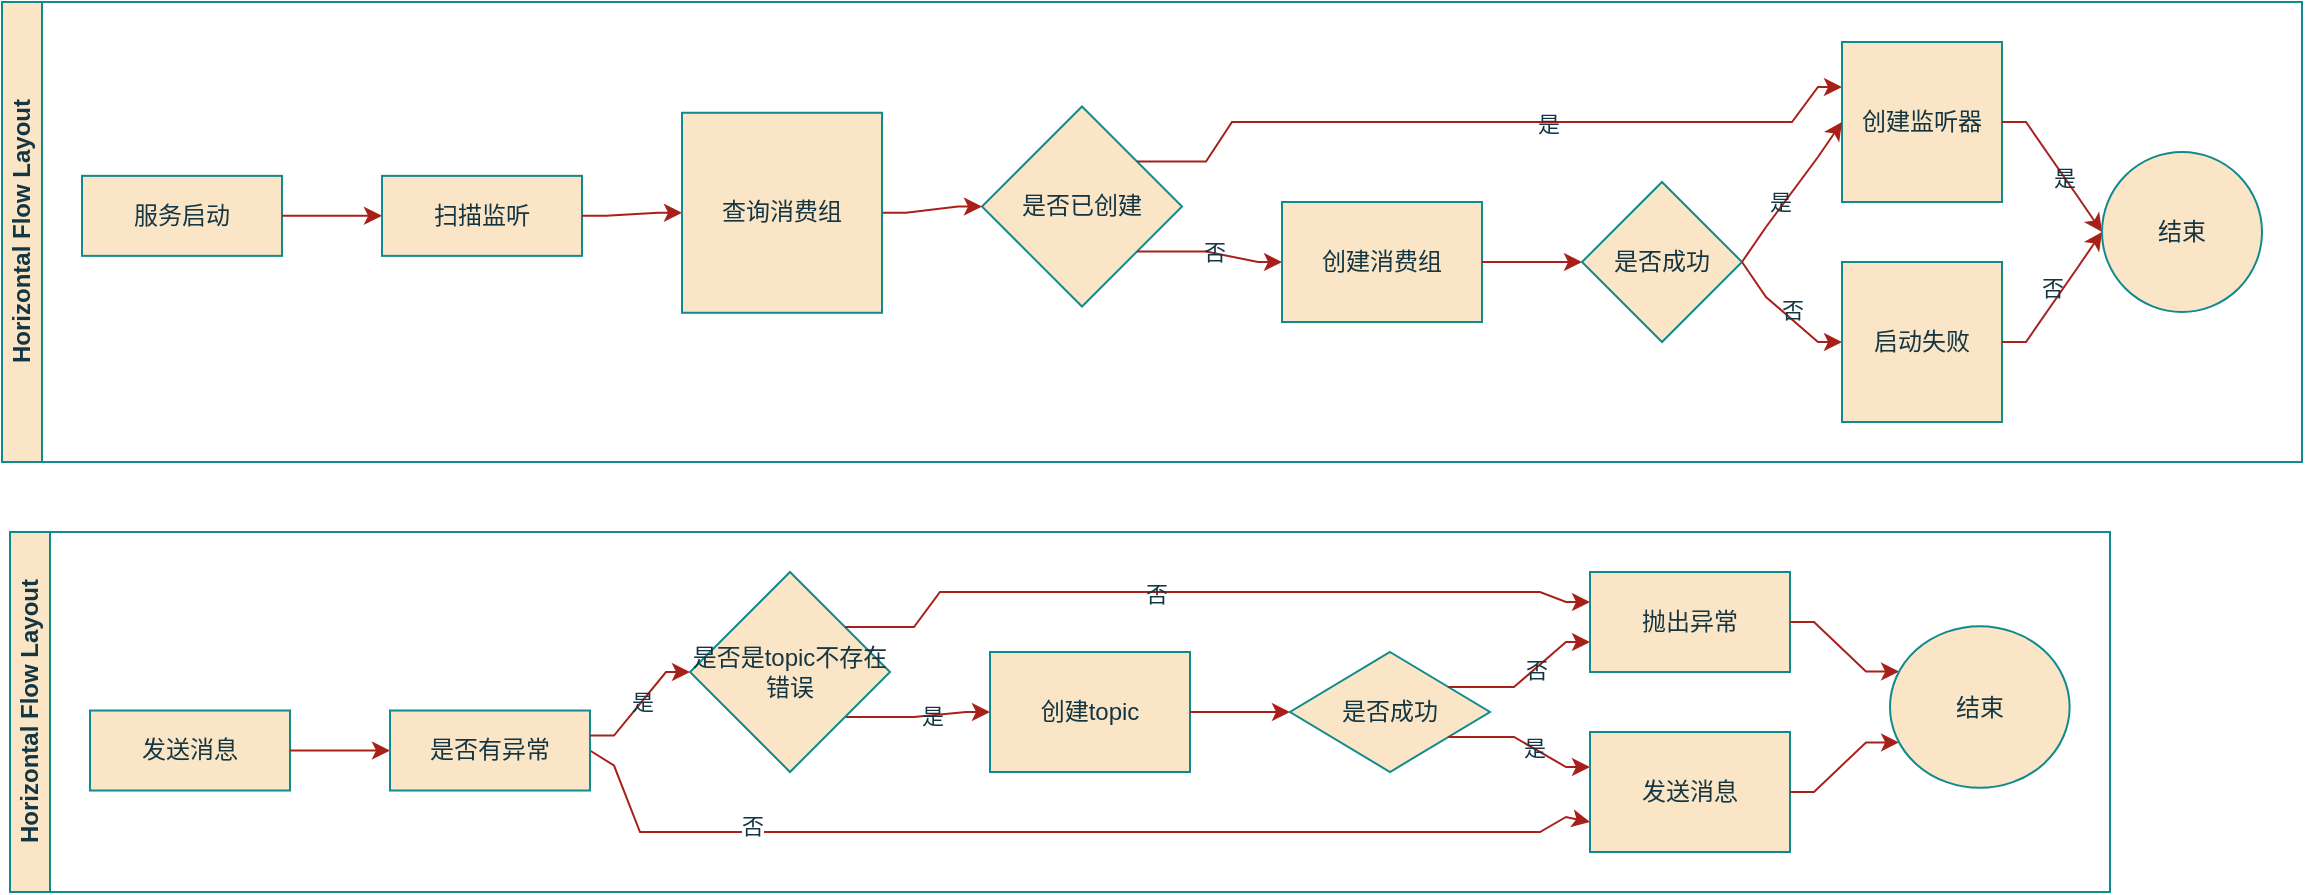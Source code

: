 <mxfile version="22.1.3" type="github">
  <diagram name="第 1 页" id="OHvzYQvvOX94lxVfNjPB">
    <mxGraphModel dx="954" dy="585" grid="1" gridSize="10" guides="1" tooltips="1" connect="1" arrows="1" fold="1" page="1" pageScale="1" pageWidth="827" pageHeight="1169" math="0" shadow="0">
      <root>
        <mxCell id="0" />
        <mxCell id="1" parent="0" />
        <mxCell id="VYQc9DKy9v42-T7aidAJ-22" value="Horizontal Flow Layout" style="swimlane;html=1;startSize=20;horizontal=0;childLayout=flowLayout;flowOrientation=west;resizable=0;interRankCellSpacing=50;containerType=tree;fontSize=12;labelBackgroundColor=none;fillColor=#FAE5C7;strokeColor=#0F8B8D;fontColor=#143642;" vertex="1" parent="1">
          <mxGeometry x="30" y="335" width="1150" height="230" as="geometry" />
        </mxCell>
        <mxCell id="VYQc9DKy9v42-T7aidAJ-23" value="服务启动" style="whiteSpace=wrap;html=1;labelBackgroundColor=none;fillColor=#FAE5C7;strokeColor=#0F8B8D;fontColor=#143642;" vertex="1" parent="VYQc9DKy9v42-T7aidAJ-22">
          <mxGeometry x="40" y="86.931" width="100" height="40" as="geometry" />
        </mxCell>
        <mxCell id="VYQc9DKy9v42-T7aidAJ-56" value="" style="edgeStyle=orthogonalEdgeStyle;rounded=0;orthogonalLoop=1;jettySize=auto;html=1;noEdgeStyle=1;orthogonal=1;labelBackgroundColor=none;fontColor=default;strokeColor=#A8201A;" edge="1" source="VYQc9DKy9v42-T7aidAJ-23" target="VYQc9DKy9v42-T7aidAJ-57" parent="VYQc9DKy9v42-T7aidAJ-22">
          <mxGeometry relative="1" as="geometry">
            <Array as="points">
              <mxPoint x="152" y="106.931" />
              <mxPoint x="178" y="106.931" />
            </Array>
          </mxGeometry>
        </mxCell>
        <mxCell id="VYQc9DKy9v42-T7aidAJ-57" value="扫描监听" style="whiteSpace=wrap;html=1;labelBackgroundColor=none;fillColor=#FAE5C7;strokeColor=#0F8B8D;fontColor=#143642;" vertex="1" parent="VYQc9DKy9v42-T7aidAJ-22">
          <mxGeometry x="190" y="86.931" width="100" height="40" as="geometry" />
        </mxCell>
        <mxCell id="VYQc9DKy9v42-T7aidAJ-58" value="" style="edgeStyle=orthogonalEdgeStyle;rounded=0;orthogonalLoop=1;jettySize=auto;html=1;noEdgeStyle=1;orthogonal=1;labelBackgroundColor=none;fontColor=default;strokeColor=#A8201A;" edge="1" target="VYQc9DKy9v42-T7aidAJ-64" source="VYQc9DKy9v42-T7aidAJ-57" parent="VYQc9DKy9v42-T7aidAJ-22">
          <mxGeometry relative="1" as="geometry">
            <mxPoint x="3440" y="2245.926" as="sourcePoint" />
            <Array as="points">
              <mxPoint x="302" y="106.931" />
              <mxPoint x="328" y="105.373" />
            </Array>
          </mxGeometry>
        </mxCell>
        <mxCell id="VYQc9DKy9v42-T7aidAJ-59" value="是否已创建" style="whiteSpace=wrap;html=1;shape=rhombus;perimeter=rhombusPerimeter;labelBackgroundColor=none;fillColor=#FAE5C7;strokeColor=#0F8B8D;fontColor=#143642;" vertex="1" parent="VYQc9DKy9v42-T7aidAJ-22">
          <mxGeometry x="490" y="52.257" width="100" height="100" as="geometry" />
        </mxCell>
        <mxCell id="VYQc9DKy9v42-T7aidAJ-60" value="" style="edgeStyle=orthogonalEdgeStyle;rounded=0;orthogonalLoop=1;jettySize=auto;html=1;noEdgeStyle=1;orthogonal=1;labelBackgroundColor=none;fontColor=default;strokeColor=#A8201A;" edge="1" target="VYQc9DKy9v42-T7aidAJ-61" source="VYQc9DKy9v42-T7aidAJ-59" parent="VYQc9DKy9v42-T7aidAJ-22">
          <mxGeometry relative="1" as="geometry">
            <mxPoint x="3490" y="2155.926" as="sourcePoint" />
            <Array as="points">
              <mxPoint x="602" y="79.757" />
              <mxPoint x="615" y="60" />
              <mxPoint x="765" y="60" />
              <mxPoint x="765" y="60" />
              <mxPoint x="895" y="60" />
              <mxPoint x="908" y="42.5" />
            </Array>
          </mxGeometry>
        </mxCell>
        <mxCell id="VYQc9DKy9v42-T7aidAJ-65" value="是" style="edgeLabel;html=1;align=center;verticalAlign=middle;resizable=0;points=[];labelBackgroundColor=none;fontColor=#143642;" vertex="1" connectable="0" parent="VYQc9DKy9v42-T7aidAJ-60">
          <mxGeometry x="0.16" y="-1" relative="1" as="geometry">
            <mxPoint as="offset" />
          </mxGeometry>
        </mxCell>
        <mxCell id="VYQc9DKy9v42-T7aidAJ-61" value="创建监听器" style="whiteSpace=wrap;html=1;shape=label;rounded=0;labelBackgroundColor=none;fillColor=#FAE5C7;strokeColor=#0F8B8D;fontColor=#143642;" vertex="1" parent="VYQc9DKy9v42-T7aidAJ-22">
          <mxGeometry x="920" y="20" width="80" height="80" as="geometry" />
        </mxCell>
        <mxCell id="VYQc9DKy9v42-T7aidAJ-63" value="" style="edgeStyle=orthogonalEdgeStyle;rounded=0;orthogonalLoop=1;jettySize=auto;html=1;noEdgeStyle=1;orthogonal=1;labelBackgroundColor=none;fontColor=default;strokeColor=#A8201A;" edge="1" target="VYQc9DKy9v42-T7aidAJ-59" source="VYQc9DKy9v42-T7aidAJ-64" parent="VYQc9DKy9v42-T7aidAJ-22">
          <mxGeometry relative="1" as="geometry">
            <mxPoint x="3190" y="2075.926" as="sourcePoint" />
            <Array as="points">
              <mxPoint x="452" y="105.373" />
              <mxPoint x="478" y="102.257" />
            </Array>
          </mxGeometry>
        </mxCell>
        <mxCell id="VYQc9DKy9v42-T7aidAJ-64" value="查询消费组" style="whiteSpace=wrap;html=1;shape=label;rounded=0;labelBackgroundColor=none;fillColor=#FAE5C7;strokeColor=#0F8B8D;fontColor=#143642;" vertex="1" parent="VYQc9DKy9v42-T7aidAJ-22">
          <mxGeometry x="340" y="55.373" width="100" height="100" as="geometry" />
        </mxCell>
        <mxCell id="VYQc9DKy9v42-T7aidAJ-68" value="" style="edgeStyle=orthogonalEdgeStyle;rounded=0;orthogonalLoop=1;jettySize=auto;html=1;noEdgeStyle=1;orthogonal=1;labelBackgroundColor=none;fontColor=default;strokeColor=#A8201A;" edge="1" target="VYQc9DKy9v42-T7aidAJ-69" source="VYQc9DKy9v42-T7aidAJ-59" parent="VYQc9DKy9v42-T7aidAJ-22">
          <mxGeometry relative="1" as="geometry">
            <mxPoint x="3020" y="1915.926" as="sourcePoint" />
            <Array as="points">
              <mxPoint x="602" y="124.757" />
              <mxPoint x="628" y="130" />
            </Array>
          </mxGeometry>
        </mxCell>
        <mxCell id="VYQc9DKy9v42-T7aidAJ-71" value="否" style="edgeLabel;html=1;align=center;verticalAlign=middle;resizable=0;points=[];labelBackgroundColor=none;fontColor=#143642;" vertex="1" connectable="0" parent="VYQc9DKy9v42-T7aidAJ-68">
          <mxGeometry x="0.038" y="1" relative="1" as="geometry">
            <mxPoint as="offset" />
          </mxGeometry>
        </mxCell>
        <mxCell id="VYQc9DKy9v42-T7aidAJ-70" style="edgeStyle=orthogonalEdgeStyle;rounded=0;orthogonalLoop=1;jettySize=auto;html=1;exitX=1;exitY=0.5;exitDx=0;exitDy=0;entryX=0;entryY=0.5;entryDx=0;entryDy=0;noEdgeStyle=1;orthogonal=1;labelBackgroundColor=none;fontColor=default;strokeColor=#A8201A;" edge="1" parent="VYQc9DKy9v42-T7aidAJ-22" source="VYQc9DKy9v42-T7aidAJ-129" target="VYQc9DKy9v42-T7aidAJ-61">
          <mxGeometry relative="1" as="geometry">
            <Array as="points">
              <mxPoint x="882" y="112.5" />
              <mxPoint x="908" y="77.5" />
            </Array>
          </mxGeometry>
        </mxCell>
        <mxCell id="VYQc9DKy9v42-T7aidAJ-131" value="是" style="edgeLabel;html=1;align=center;verticalAlign=middle;resizable=0;points=[];labelBackgroundColor=none;fontColor=#143642;" vertex="1" connectable="0" parent="VYQc9DKy9v42-T7aidAJ-70">
          <mxGeometry x="-0.195" y="3" relative="1" as="geometry">
            <mxPoint x="1" as="offset" />
          </mxGeometry>
        </mxCell>
        <mxCell id="VYQc9DKy9v42-T7aidAJ-69" value="创建消费组" style="whiteSpace=wrap;html=1;shape=label;rounded=0;labelBackgroundColor=none;fillColor=#FAE5C7;strokeColor=#0F8B8D;fontColor=#143642;" vertex="1" parent="VYQc9DKy9v42-T7aidAJ-22">
          <mxGeometry x="640" y="100" width="100" height="60" as="geometry" />
        </mxCell>
        <mxCell id="VYQc9DKy9v42-T7aidAJ-128" value="" style="edgeStyle=orthogonalEdgeStyle;rounded=0;orthogonalLoop=1;jettySize=auto;html=1;exitX=1;exitY=0.5;exitDx=0;exitDy=0;entryX=0;entryY=0.5;entryDx=0;entryDy=0;noEdgeStyle=1;orthogonal=1;labelBackgroundColor=none;fontColor=default;strokeColor=#A8201A;" edge="1" parent="VYQc9DKy9v42-T7aidAJ-22" source="VYQc9DKy9v42-T7aidAJ-69" target="VYQc9DKy9v42-T7aidAJ-129">
          <mxGeometry relative="1" as="geometry">
            <mxPoint x="2294" y="1297.778" as="sourcePoint" />
            <mxPoint x="2344" y="1267.778" as="targetPoint" />
            <Array as="points">
              <mxPoint x="752" y="130" />
              <mxPoint x="778" y="130" />
            </Array>
          </mxGeometry>
        </mxCell>
        <mxCell id="VYQc9DKy9v42-T7aidAJ-129" value="是否成功" style="rhombus;whiteSpace=wrap;html=1;labelBackgroundColor=none;fillColor=#FAE5C7;strokeColor=#0F8B8D;fontColor=#143642;" vertex="1" parent="VYQc9DKy9v42-T7aidAJ-22">
          <mxGeometry x="790" y="90" width="80" height="80" as="geometry" />
        </mxCell>
        <mxCell id="VYQc9DKy9v42-T7aidAJ-132" value="" style="edgeStyle=orthogonalEdgeStyle;rounded=0;orthogonalLoop=1;jettySize=auto;html=1;noEdgeStyle=1;orthogonal=1;labelBackgroundColor=none;fontColor=default;strokeColor=#A8201A;entryX=0;entryY=0.5;entryDx=0;entryDy=0;" edge="1" target="VYQc9DKy9v42-T7aidAJ-140" source="VYQc9DKy9v42-T7aidAJ-61" parent="VYQc9DKy9v42-T7aidAJ-22">
          <mxGeometry relative="1" as="geometry">
            <mxPoint x="1882" y="1057.778" as="sourcePoint" />
            <Array as="points">
              <mxPoint x="1012" y="60" />
              <mxPoint x="1038" y="97.5" />
            </Array>
          </mxGeometry>
        </mxCell>
        <mxCell id="VYQc9DKy9v42-T7aidAJ-133" value="是" style="edgeLabel;html=1;align=center;verticalAlign=middle;resizable=0;points=[];labelBackgroundColor=none;fontColor=#143642;" vertex="1" connectable="0" parent="VYQc9DKy9v42-T7aidAJ-132">
          <mxGeometry x="0.16" y="-1" relative="1" as="geometry">
            <mxPoint as="offset" />
          </mxGeometry>
        </mxCell>
        <mxCell id="VYQc9DKy9v42-T7aidAJ-135" value="" style="edgeStyle=orthogonalEdgeStyle;rounded=0;orthogonalLoop=1;jettySize=auto;html=1;exitX=1;exitY=0.5;exitDx=0;exitDy=0;entryX=0;entryY=0.5;entryDx=0;entryDy=0;noEdgeStyle=1;orthogonal=1;labelBackgroundColor=none;fontColor=default;strokeColor=#A8201A;" edge="1" target="VYQc9DKy9v42-T7aidAJ-136" source="VYQc9DKy9v42-T7aidAJ-129" parent="VYQc9DKy9v42-T7aidAJ-22">
          <mxGeometry relative="1" as="geometry">
            <mxPoint x="1934" y="1004" as="sourcePoint" />
            <mxPoint x="2378" y="1587.778" as="targetPoint" />
            <Array as="points">
              <mxPoint x="882" y="147.5" />
              <mxPoint x="908" y="170" />
            </Array>
          </mxGeometry>
        </mxCell>
        <mxCell id="VYQc9DKy9v42-T7aidAJ-137" value="否" style="edgeLabel;html=1;align=center;verticalAlign=middle;resizable=0;points=[];labelBackgroundColor=none;fontColor=#143642;" vertex="1" connectable="0" parent="VYQc9DKy9v42-T7aidAJ-135">
          <mxGeometry x="0.069" y="4" relative="1" as="geometry">
            <mxPoint x="-1" as="offset" />
          </mxGeometry>
        </mxCell>
        <mxCell id="VYQc9DKy9v42-T7aidAJ-136" value="启动失败" style="whiteSpace=wrap;html=1;rounded=0;labelBackgroundColor=none;fillColor=#FAE5C7;strokeColor=#0F8B8D;fontColor=#143642;" vertex="1" parent="VYQc9DKy9v42-T7aidAJ-22">
          <mxGeometry x="920" y="130" width="80" height="80" as="geometry" />
        </mxCell>
        <mxCell id="VYQc9DKy9v42-T7aidAJ-138" value="" style="edgeStyle=orthogonalEdgeStyle;rounded=0;orthogonalLoop=1;jettySize=auto;html=1;exitX=1;exitY=0.5;exitDx=0;exitDy=0;entryX=0;entryY=0.5;entryDx=0;entryDy=0;noEdgeStyle=1;orthogonal=1;labelBackgroundColor=none;fontColor=default;strokeColor=#A8201A;" edge="1" target="VYQc9DKy9v42-T7aidAJ-140" source="VYQc9DKy9v42-T7aidAJ-136" parent="VYQc9DKy9v42-T7aidAJ-22">
          <mxGeometry relative="1" as="geometry">
            <mxPoint x="1864" y="940" as="sourcePoint" />
            <mxPoint x="2412" y="1907.778" as="targetPoint" />
            <Array as="points">
              <mxPoint x="1012" y="170" />
              <mxPoint x="1038" y="132.5" />
            </Array>
          </mxGeometry>
        </mxCell>
        <mxCell id="VYQc9DKy9v42-T7aidAJ-139" value="否" style="edgeLabel;html=1;align=center;verticalAlign=middle;resizable=0;points=[];labelBackgroundColor=none;fontColor=#143642;" vertex="1" connectable="0" parent="VYQc9DKy9v42-T7aidAJ-138">
          <mxGeometry x="0.069" y="4" relative="1" as="geometry">
            <mxPoint x="-1" as="offset" />
          </mxGeometry>
        </mxCell>
        <mxCell id="VYQc9DKy9v42-T7aidAJ-140" value="结束" style="whiteSpace=wrap;html=1;rounded=0;shape=ellipse;perimeter=ellipsePerimeter;aspect=fixed;labelBackgroundColor=none;fillColor=#FAE5C7;strokeColor=#0F8B8D;fontColor=#143642;" vertex="1" parent="VYQc9DKy9v42-T7aidAJ-22">
          <mxGeometry x="1050" y="75" width="80" height="80" as="geometry" />
        </mxCell>
        <mxCell id="VYQc9DKy9v42-T7aidAJ-87" value="Horizontal Flow Layout" style="swimlane;html=1;startSize=20;horizontal=0;childLayout=flowLayout;flowOrientation=west;resizable=0;interRankCellSpacing=50;containerType=tree;fontSize=12;labelBackgroundColor=none;fillColor=#FAE5C7;strokeColor=#0F8B8D;fontColor=#143642;" vertex="1" parent="1">
          <mxGeometry x="34" y="600" width="1050" height="180" as="geometry" />
        </mxCell>
        <mxCell id="VYQc9DKy9v42-T7aidAJ-88" value="发送消息" style="whiteSpace=wrap;html=1;labelBackgroundColor=none;fillColor=#FAE5C7;strokeColor=#0F8B8D;fontColor=#143642;" vertex="1" parent="VYQc9DKy9v42-T7aidAJ-87">
          <mxGeometry x="40" y="89.259" width="100" height="40" as="geometry" />
        </mxCell>
        <mxCell id="VYQc9DKy9v42-T7aidAJ-89" value="" style="edgeStyle=orthogonalEdgeStyle;rounded=0;orthogonalLoop=1;jettySize=auto;html=1;noEdgeStyle=1;orthogonal=1;labelBackgroundColor=none;fontColor=default;strokeColor=#A8201A;" edge="1" parent="VYQc9DKy9v42-T7aidAJ-87" source="VYQc9DKy9v42-T7aidAJ-88" target="VYQc9DKy9v42-T7aidAJ-90">
          <mxGeometry relative="1" as="geometry">
            <Array as="points">
              <mxPoint x="152" y="109.259" />
              <mxPoint x="178" y="109.259" />
            </Array>
          </mxGeometry>
        </mxCell>
        <mxCell id="VYQc9DKy9v42-T7aidAJ-153" style="edgeStyle=orthogonalEdgeStyle;rounded=0;orthogonalLoop=1;jettySize=auto;html=1;exitX=1;exitY=0.5;exitDx=0;exitDy=0;entryX=0;entryY=0.75;entryDx=0;entryDy=0;strokeColor=#A8201A;fontColor=#143642;fillColor=#FAE5C7;noEdgeStyle=1;orthogonal=1;" edge="1" parent="VYQc9DKy9v42-T7aidAJ-87" source="VYQc9DKy9v42-T7aidAJ-90" target="VYQc9DKy9v42-T7aidAJ-147">
          <mxGeometry relative="1" as="geometry">
            <Array as="points">
              <mxPoint x="302" y="116.759" />
              <mxPoint x="315" y="150" />
              <mxPoint x="465" y="150" />
              <mxPoint x="465" y="150" />
              <mxPoint x="615" y="150" />
              <mxPoint x="615" y="150" />
              <mxPoint x="765" y="150" />
              <mxPoint x="778" y="142.5" />
            </Array>
          </mxGeometry>
        </mxCell>
        <mxCell id="VYQc9DKy9v42-T7aidAJ-162" value="否" style="edgeLabel;html=1;align=center;verticalAlign=middle;resizable=0;points=[];fontColor=#143642;" vertex="1" connectable="0" parent="VYQc9DKy9v42-T7aidAJ-153">
          <mxGeometry x="-0.598" y="3" relative="1" as="geometry">
            <mxPoint as="offset" />
          </mxGeometry>
        </mxCell>
        <mxCell id="VYQc9DKy9v42-T7aidAJ-90" value="是否有异常" style="whiteSpace=wrap;html=1;labelBackgroundColor=none;fillColor=#FAE5C7;strokeColor=#0F8B8D;fontColor=#143642;" vertex="1" parent="VYQc9DKy9v42-T7aidAJ-87">
          <mxGeometry x="190" y="89.259" width="100" height="40" as="geometry" />
        </mxCell>
        <mxCell id="VYQc9DKy9v42-T7aidAJ-91" value="" style="edgeStyle=orthogonalEdgeStyle;rounded=0;orthogonalLoop=1;jettySize=auto;html=1;noEdgeStyle=1;orthogonal=1;labelBackgroundColor=none;fontColor=default;strokeColor=#A8201A;" edge="1" parent="VYQc9DKy9v42-T7aidAJ-87" source="VYQc9DKy9v42-T7aidAJ-90" target="VYQc9DKy9v42-T7aidAJ-97">
          <mxGeometry relative="1" as="geometry">
            <mxPoint x="4640" y="2735" as="sourcePoint" />
            <Array as="points">
              <mxPoint x="302" y="101.759" />
              <mxPoint x="328" y="70" />
            </Array>
          </mxGeometry>
        </mxCell>
        <mxCell id="VYQc9DKy9v42-T7aidAJ-110" value="是" style="edgeLabel;html=1;align=center;verticalAlign=middle;resizable=0;points=[];labelBackgroundColor=none;fontColor=#143642;" vertex="1" connectable="0" parent="VYQc9DKy9v42-T7aidAJ-91">
          <mxGeometry x="0.037" relative="1" as="geometry">
            <mxPoint as="offset" />
          </mxGeometry>
        </mxCell>
        <mxCell id="VYQc9DKy9v42-T7aidAJ-92" value="创建topic" style="whiteSpace=wrap;html=1;shape=label;rounded=0;labelBackgroundColor=none;fillColor=#FAE5C7;strokeColor=#0F8B8D;fontColor=#143642;" vertex="1" parent="VYQc9DKy9v42-T7aidAJ-87">
          <mxGeometry x="490" y="60" width="100" height="60" as="geometry" />
        </mxCell>
        <mxCell id="VYQc9DKy9v42-T7aidAJ-96" value="" style="edgeStyle=orthogonalEdgeStyle;rounded=0;orthogonalLoop=1;jettySize=auto;html=1;noEdgeStyle=1;orthogonal=1;labelBackgroundColor=none;fontColor=default;strokeColor=#A8201A;" edge="1" parent="VYQc9DKy9v42-T7aidAJ-87" source="VYQc9DKy9v42-T7aidAJ-97" target="VYQc9DKy9v42-T7aidAJ-92">
          <mxGeometry relative="1" as="geometry">
            <mxPoint x="4390" y="2565" as="sourcePoint" />
            <Array as="points">
              <mxPoint x="452" y="92.5" />
              <mxPoint x="478" y="90" />
            </Array>
          </mxGeometry>
        </mxCell>
        <mxCell id="VYQc9DKy9v42-T7aidAJ-113" value="是" style="edgeLabel;html=1;align=center;verticalAlign=middle;resizable=0;points=[];labelBackgroundColor=none;fontColor=#143642;" vertex="1" connectable="0" parent="VYQc9DKy9v42-T7aidAJ-96">
          <mxGeometry x="0.154" relative="1" as="geometry">
            <mxPoint x="1" as="offset" />
          </mxGeometry>
        </mxCell>
        <mxCell id="VYQc9DKy9v42-T7aidAJ-97" value="是否是topic不存在错误" style="whiteSpace=wrap;html=1;shape=rhombus;rounded=0;perimeter=rhombusPerimeter;labelBackgroundColor=none;fillColor=#FAE5C7;strokeColor=#0F8B8D;fontColor=#143642;" vertex="1" parent="VYQc9DKy9v42-T7aidAJ-87">
          <mxGeometry x="340" y="20" width="100" height="100" as="geometry" />
        </mxCell>
        <mxCell id="VYQc9DKy9v42-T7aidAJ-106" value="" style="edgeStyle=orthogonalEdgeStyle;rounded=0;orthogonalLoop=1;jettySize=auto;html=1;noEdgeStyle=1;orthogonal=1;labelBackgroundColor=none;fontColor=default;strokeColor=#A8201A;" edge="1" target="VYQc9DKy9v42-T7aidAJ-107" source="VYQc9DKy9v42-T7aidAJ-97" parent="VYQc9DKy9v42-T7aidAJ-87">
          <mxGeometry relative="1" as="geometry">
            <mxPoint x="3100" y="2025" as="sourcePoint" />
            <Array as="points">
              <mxPoint x="452" y="47.5" />
              <mxPoint x="465" y="30" />
              <mxPoint x="615" y="30" />
              <mxPoint x="615" y="30" />
              <mxPoint x="765" y="30" />
              <mxPoint x="778" y="35" />
            </Array>
          </mxGeometry>
        </mxCell>
        <mxCell id="VYQc9DKy9v42-T7aidAJ-114" value="否" style="edgeLabel;html=1;align=center;verticalAlign=middle;resizable=0;points=[];labelBackgroundColor=none;fontColor=#143642;" vertex="1" connectable="0" parent="VYQc9DKy9v42-T7aidAJ-106">
          <mxGeometry x="-0.143" y="-1" relative="1" as="geometry">
            <mxPoint as="offset" />
          </mxGeometry>
        </mxCell>
        <mxCell id="VYQc9DKy9v42-T7aidAJ-107" value="抛出异常" style="whiteSpace=wrap;html=1;shape=label;rounded=0;labelBackgroundColor=none;fillColor=#FAE5C7;strokeColor=#0F8B8D;fontColor=#143642;" vertex="1" parent="VYQc9DKy9v42-T7aidAJ-87">
          <mxGeometry x="790" y="20" width="100" height="50" as="geometry" />
        </mxCell>
        <mxCell id="VYQc9DKy9v42-T7aidAJ-111" value="" style="edgeStyle=orthogonalEdgeStyle;rounded=0;orthogonalLoop=1;jettySize=auto;html=1;noEdgeStyle=1;orthogonal=1;labelBackgroundColor=none;fontColor=default;strokeColor=#A8201A;" edge="1" target="VYQc9DKy9v42-T7aidAJ-158" source="VYQc9DKy9v42-T7aidAJ-107" parent="VYQc9DKy9v42-T7aidAJ-87">
          <mxGeometry relative="1" as="geometry">
            <mxPoint x="2730" y="1788" as="sourcePoint" />
            <Array as="points">
              <mxPoint x="902" y="45" />
              <mxPoint x="928" y="69.792" />
            </Array>
          </mxGeometry>
        </mxCell>
        <mxCell id="VYQc9DKy9v42-T7aidAJ-142" value="" style="edgeStyle=orthogonalEdgeStyle;rounded=0;orthogonalLoop=1;jettySize=auto;html=1;noEdgeStyle=1;orthogonal=1;labelBackgroundColor=none;fontColor=default;strokeColor=#A8201A;" edge="1" target="VYQc9DKy9v42-T7aidAJ-144" source="VYQc9DKy9v42-T7aidAJ-92" parent="VYQc9DKy9v42-T7aidAJ-87">
          <mxGeometry relative="1" as="geometry">
            <mxPoint x="1652" y="1248" as="sourcePoint" />
            <Array as="points">
              <mxPoint x="602" y="90" />
              <mxPoint x="628" y="90" />
            </Array>
          </mxGeometry>
        </mxCell>
        <mxCell id="VYQc9DKy9v42-T7aidAJ-144" value="是否成功" style="whiteSpace=wrap;html=1;shape=rhombus;rounded=0;labelBackgroundColor=none;fillColor=#FAE5C7;strokeColor=#0F8B8D;fontColor=#143642;perimeter=rhombusPerimeter;" vertex="1" parent="VYQc9DKy9v42-T7aidAJ-87">
          <mxGeometry x="640" y="60" width="100" height="60" as="geometry" />
        </mxCell>
        <mxCell id="VYQc9DKy9v42-T7aidAJ-145" value="" style="edgeStyle=orthogonalEdgeStyle;rounded=0;orthogonalLoop=1;jettySize=auto;html=1;noEdgeStyle=1;orthogonal=1;labelBackgroundColor=none;fontColor=default;strokeColor=#A8201A;" edge="1" target="VYQc9DKy9v42-T7aidAJ-147" source="VYQc9DKy9v42-T7aidAJ-144" parent="VYQc9DKy9v42-T7aidAJ-87">
          <mxGeometry relative="1" as="geometry">
            <mxPoint x="1704" y="1210" as="sourcePoint" />
            <Array as="points">
              <mxPoint x="752" y="102.5" />
              <mxPoint x="778" y="117.5" />
            </Array>
          </mxGeometry>
        </mxCell>
        <mxCell id="VYQc9DKy9v42-T7aidAJ-146" value="是" style="edgeLabel;html=1;align=center;verticalAlign=middle;resizable=0;points=[];labelBackgroundColor=none;fontColor=#143642;" vertex="1" connectable="0" parent="VYQc9DKy9v42-T7aidAJ-145">
          <mxGeometry x="0.154" relative="1" as="geometry">
            <mxPoint x="1" as="offset" />
          </mxGeometry>
        </mxCell>
        <mxCell id="VYQc9DKy9v42-T7aidAJ-147" value="发送消息" style="whiteSpace=wrap;html=1;shape=label;rounded=0;labelBackgroundColor=none;fillColor=#FAE5C7;strokeColor=#0F8B8D;fontColor=#143642;" vertex="1" parent="VYQc9DKy9v42-T7aidAJ-87">
          <mxGeometry x="790" y="100" width="100" height="60" as="geometry" />
        </mxCell>
        <mxCell id="VYQc9DKy9v42-T7aidAJ-148" value="" style="edgeStyle=orthogonalEdgeStyle;rounded=0;orthogonalLoop=1;jettySize=auto;html=1;noEdgeStyle=1;orthogonal=1;labelBackgroundColor=none;fontColor=default;strokeColor=#A8201A;" edge="1" target="VYQc9DKy9v42-T7aidAJ-107" source="VYQc9DKy9v42-T7aidAJ-144" parent="VYQc9DKy9v42-T7aidAJ-87">
          <mxGeometry relative="1" as="geometry">
            <mxPoint x="1584" y="1150" as="sourcePoint" />
            <Array as="points">
              <mxPoint x="752" y="77.5" />
              <mxPoint x="778" y="55" />
            </Array>
          </mxGeometry>
        </mxCell>
        <mxCell id="VYQc9DKy9v42-T7aidAJ-149" value="否" style="edgeLabel;html=1;align=center;verticalAlign=middle;resizable=0;points=[];labelBackgroundColor=none;fontColor=#143642;" vertex="1" connectable="0" parent="VYQc9DKy9v42-T7aidAJ-148">
          <mxGeometry x="0.154" relative="1" as="geometry">
            <mxPoint x="1" as="offset" />
          </mxGeometry>
        </mxCell>
        <mxCell id="VYQc9DKy9v42-T7aidAJ-156" value="" style="edgeStyle=orthogonalEdgeStyle;rounded=0;orthogonalLoop=1;jettySize=auto;html=1;noEdgeStyle=1;orthogonal=1;labelBackgroundColor=none;fontColor=default;strokeColor=#A8201A;" edge="1" target="VYQc9DKy9v42-T7aidAJ-158" source="VYQc9DKy9v42-T7aidAJ-147" parent="VYQc9DKy9v42-T7aidAJ-87">
          <mxGeometry relative="1" as="geometry">
            <mxPoint x="1313" y="943" as="sourcePoint" />
            <Array as="points">
              <mxPoint x="902" y="130" />
              <mxPoint x="928" y="105.207" />
            </Array>
          </mxGeometry>
        </mxCell>
        <mxCell id="VYQc9DKy9v42-T7aidAJ-158" value="结束" style="whiteSpace=wrap;html=1;shape=ellipse;rounded=0;labelBackgroundColor=none;fillColor=#FAE5C7;strokeColor=#0F8B8D;fontColor=#143642;perimeter=ellipsePerimeter;" vertex="1" parent="VYQc9DKy9v42-T7aidAJ-87">
          <mxGeometry x="940" y="47.085" width="89.81" height="80.83" as="geometry" />
        </mxCell>
      </root>
    </mxGraphModel>
  </diagram>
</mxfile>

